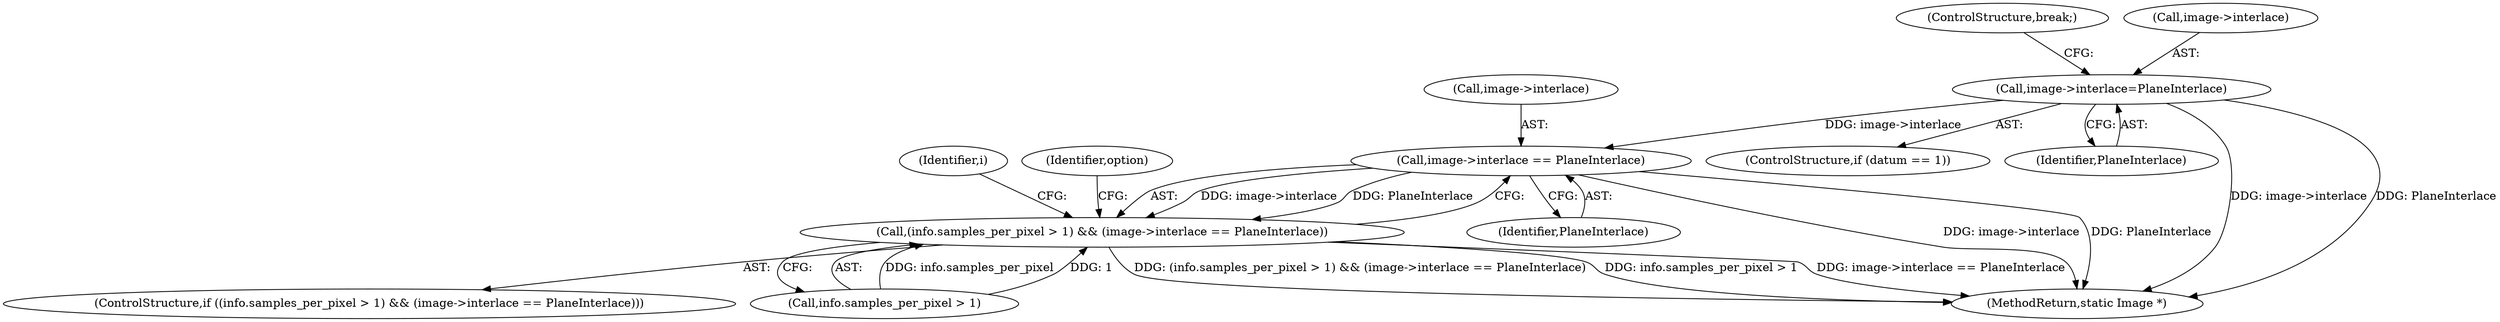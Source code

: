 digraph "0_ImageMagick_9f375e7080a2c1044cd546854d0548b4bfb429d0@pointer" {
"1001480" [label="(Call,image->interlace=PlaneInterlace)"];
"1003513" [label="(Call,image->interlace == PlaneInterlace)"];
"1003507" [label="(Call,(info.samples_per_pixel > 1) && (image->interlace == PlaneInterlace))"];
"1003506" [label="(ControlStructure,if ((info.samples_per_pixel > 1) && (image->interlace == PlaneInterlace)))"];
"1001485" [label="(ControlStructure,break;)"];
"1003517" [label="(Identifier,PlaneInterlace)"];
"1003524" [label="(Identifier,i)"];
"1001476" [label="(ControlStructure,if (datum == 1))"];
"1003513" [label="(Call,image->interlace == PlaneInterlace)"];
"1003507" [label="(Call,(info.samples_per_pixel > 1) && (image->interlace == PlaneInterlace))"];
"1001484" [label="(Identifier,PlaneInterlace)"];
"1003508" [label="(Call,info.samples_per_pixel > 1)"];
"1004016" [label="(MethodReturn,static Image *)"];
"1003514" [label="(Call,image->interlace)"];
"1001480" [label="(Call,image->interlace=PlaneInterlace)"];
"1001481" [label="(Call,image->interlace)"];
"1003671" [label="(Identifier,option)"];
"1001480" -> "1001476"  [label="AST: "];
"1001480" -> "1001484"  [label="CFG: "];
"1001481" -> "1001480"  [label="AST: "];
"1001484" -> "1001480"  [label="AST: "];
"1001485" -> "1001480"  [label="CFG: "];
"1001480" -> "1004016"  [label="DDG: image->interlace"];
"1001480" -> "1004016"  [label="DDG: PlaneInterlace"];
"1001480" -> "1003513"  [label="DDG: image->interlace"];
"1003513" -> "1003507"  [label="AST: "];
"1003513" -> "1003517"  [label="CFG: "];
"1003514" -> "1003513"  [label="AST: "];
"1003517" -> "1003513"  [label="AST: "];
"1003507" -> "1003513"  [label="CFG: "];
"1003513" -> "1004016"  [label="DDG: image->interlace"];
"1003513" -> "1004016"  [label="DDG: PlaneInterlace"];
"1003513" -> "1003507"  [label="DDG: image->interlace"];
"1003513" -> "1003507"  [label="DDG: PlaneInterlace"];
"1003507" -> "1003506"  [label="AST: "];
"1003507" -> "1003508"  [label="CFG: "];
"1003508" -> "1003507"  [label="AST: "];
"1003524" -> "1003507"  [label="CFG: "];
"1003671" -> "1003507"  [label="CFG: "];
"1003507" -> "1004016"  [label="DDG: (info.samples_per_pixel > 1) && (image->interlace == PlaneInterlace)"];
"1003507" -> "1004016"  [label="DDG: info.samples_per_pixel > 1"];
"1003507" -> "1004016"  [label="DDG: image->interlace == PlaneInterlace"];
"1003508" -> "1003507"  [label="DDG: info.samples_per_pixel"];
"1003508" -> "1003507"  [label="DDG: 1"];
}
